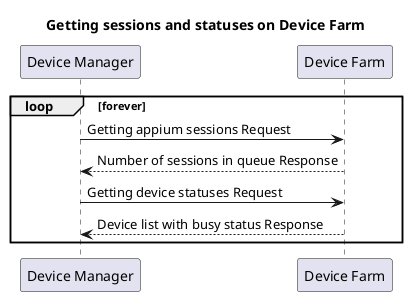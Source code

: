 @startuml
title Getting sessions and statuses on Device Farm

participant "Device Manager" as DM
participant "Device Farm" as DF

loop forever
DM -> DF: Getting appium sessions Request
DF --> DM: Number of sessions in queue Response

DM -> DF: Getting device statuses Request
DF --> DM: Device list with busy status Response
end

@enduml